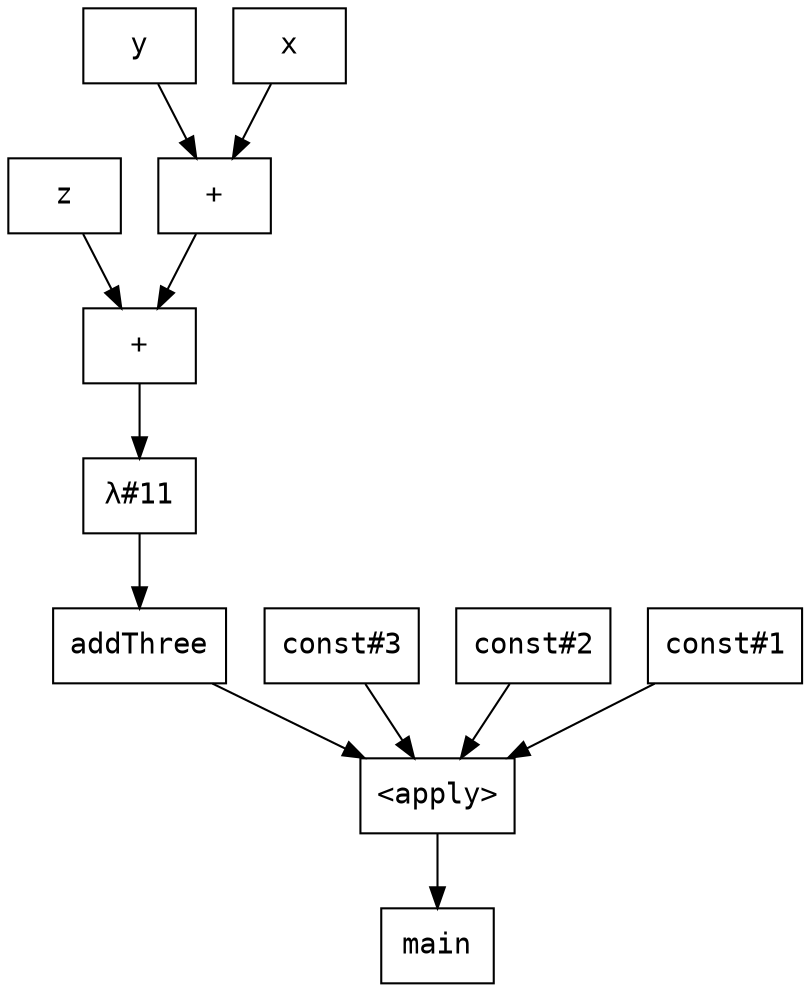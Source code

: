 digraph G {
  node [fontname="Courier",shape=box];
  flowInst0 [label="main"];
  flowInst1 [label="addThree"];
  flowInst2 [label="const#3"];
  flowInst3 [label="const#2"];
  flowInst4 [label="const#1"];
  flowInst5 [label="<apply>"];
  flowInst6 [label="z"];
  flowInst7 [label="y"];
  flowInst8 [label="x"];
  flowInst9 [label="+"];
  flowInst10 [label="+"];
  flowInst11 [label="λ#11"];
  flowInst11 -> flowInst1;
  flowInst10 -> flowInst11;
  flowInst6 -> flowInst10;
  flowInst9 -> flowInst10;
  flowInst7 -> flowInst9;
  flowInst8 -> flowInst9;
  flowInst5 -> flowInst0;
  flowInst4 -> flowInst5;
  flowInst3 -> flowInst5;
  flowInst2 -> flowInst5;
  flowInst1 -> flowInst5;
}
